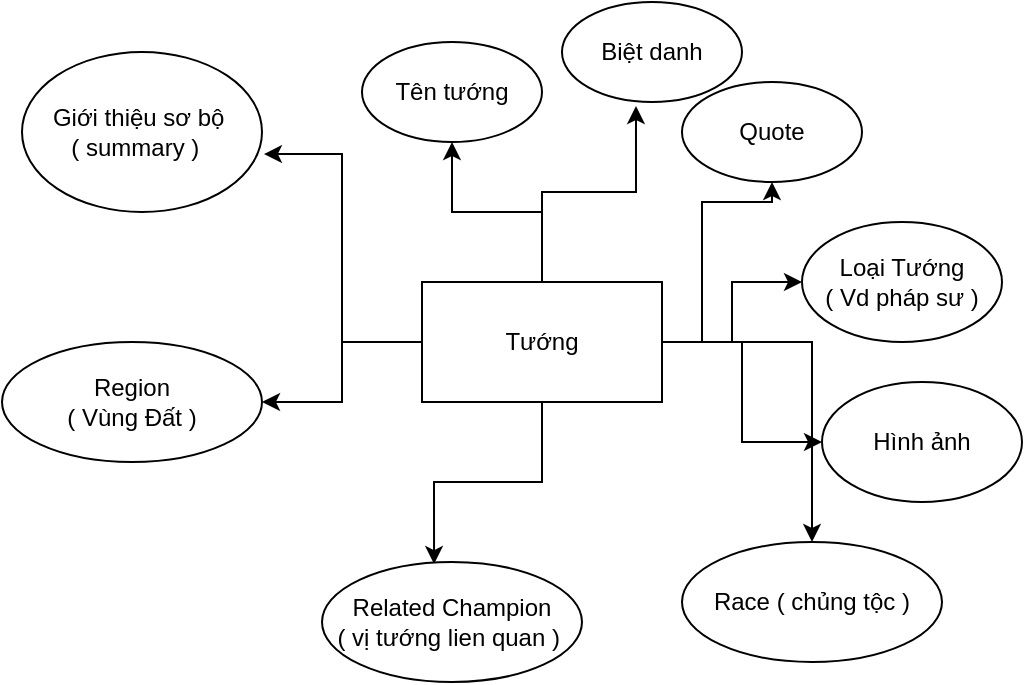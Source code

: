 <mxfile version="21.2.1" type="device">
  <diagram name="Page-1" id="FquhY9eDMRmbLJAEsB-l">
    <mxGraphModel dx="1674" dy="836" grid="1" gridSize="10" guides="1" tooltips="1" connect="1" arrows="1" fold="1" page="1" pageScale="1" pageWidth="850" pageHeight="1100" math="0" shadow="0">
      <root>
        <mxCell id="0" />
        <mxCell id="1" parent="0" />
        <mxCell id="ZkYhk7Rq8dYDpiSWgplg-10" style="edgeStyle=orthogonalEdgeStyle;rounded=0;orthogonalLoop=1;jettySize=auto;html=1;" edge="1" parent="1" source="ZkYhk7Rq8dYDpiSWgplg-1" target="ZkYhk7Rq8dYDpiSWgplg-9">
          <mxGeometry relative="1" as="geometry" />
        </mxCell>
        <mxCell id="ZkYhk7Rq8dYDpiSWgplg-14" style="edgeStyle=orthogonalEdgeStyle;rounded=0;orthogonalLoop=1;jettySize=auto;html=1;entryX=0.411;entryY=1.04;entryDx=0;entryDy=0;entryPerimeter=0;" edge="1" parent="1" source="ZkYhk7Rq8dYDpiSWgplg-1" target="ZkYhk7Rq8dYDpiSWgplg-13">
          <mxGeometry relative="1" as="geometry" />
        </mxCell>
        <mxCell id="ZkYhk7Rq8dYDpiSWgplg-16" style="edgeStyle=orthogonalEdgeStyle;rounded=0;orthogonalLoop=1;jettySize=auto;html=1;" edge="1" parent="1" source="ZkYhk7Rq8dYDpiSWgplg-1" target="ZkYhk7Rq8dYDpiSWgplg-15">
          <mxGeometry relative="1" as="geometry">
            <Array as="points">
              <mxPoint x="680" y="810" />
              <mxPoint x="715" y="810" />
            </Array>
          </mxGeometry>
        </mxCell>
        <mxCell id="ZkYhk7Rq8dYDpiSWgplg-18" style="edgeStyle=orthogonalEdgeStyle;rounded=0;orthogonalLoop=1;jettySize=auto;html=1;entryX=0;entryY=0.5;entryDx=0;entryDy=0;" edge="1" parent="1" source="ZkYhk7Rq8dYDpiSWgplg-1" target="ZkYhk7Rq8dYDpiSWgplg-17">
          <mxGeometry relative="1" as="geometry" />
        </mxCell>
        <mxCell id="ZkYhk7Rq8dYDpiSWgplg-20" style="edgeStyle=orthogonalEdgeStyle;rounded=0;orthogonalLoop=1;jettySize=auto;html=1;entryX=0;entryY=0.5;entryDx=0;entryDy=0;" edge="1" parent="1" source="ZkYhk7Rq8dYDpiSWgplg-1" target="ZkYhk7Rq8dYDpiSWgplg-19">
          <mxGeometry relative="1" as="geometry" />
        </mxCell>
        <mxCell id="ZkYhk7Rq8dYDpiSWgplg-21" style="edgeStyle=orthogonalEdgeStyle;rounded=0;orthogonalLoop=1;jettySize=auto;html=1;" edge="1" parent="1" source="ZkYhk7Rq8dYDpiSWgplg-1" target="ZkYhk7Rq8dYDpiSWgplg-22">
          <mxGeometry relative="1" as="geometry">
            <mxPoint x="620" y="990" as="targetPoint" />
          </mxGeometry>
        </mxCell>
        <mxCell id="ZkYhk7Rq8dYDpiSWgplg-24" style="edgeStyle=orthogonalEdgeStyle;rounded=0;orthogonalLoop=1;jettySize=auto;html=1;entryX=0.431;entryY=0.017;entryDx=0;entryDy=0;entryPerimeter=0;" edge="1" parent="1" source="ZkYhk7Rq8dYDpiSWgplg-1" target="ZkYhk7Rq8dYDpiSWgplg-23">
          <mxGeometry relative="1" as="geometry" />
        </mxCell>
        <mxCell id="ZkYhk7Rq8dYDpiSWgplg-26" value="" style="edgeStyle=orthogonalEdgeStyle;rounded=0;orthogonalLoop=1;jettySize=auto;html=1;entryX=1.008;entryY=0.638;entryDx=0;entryDy=0;entryPerimeter=0;" edge="1" parent="1" source="ZkYhk7Rq8dYDpiSWgplg-1" target="ZkYhk7Rq8dYDpiSWgplg-27">
          <mxGeometry relative="1" as="geometry" />
        </mxCell>
        <mxCell id="ZkYhk7Rq8dYDpiSWgplg-28" style="edgeStyle=orthogonalEdgeStyle;rounded=0;orthogonalLoop=1;jettySize=auto;html=1;entryX=1;entryY=0.5;entryDx=0;entryDy=0;" edge="1" parent="1" source="ZkYhk7Rq8dYDpiSWgplg-1" target="ZkYhk7Rq8dYDpiSWgplg-25">
          <mxGeometry relative="1" as="geometry" />
        </mxCell>
        <mxCell id="ZkYhk7Rq8dYDpiSWgplg-1" value="Tướng" style="rounded=0;whiteSpace=wrap;html=1;" vertex="1" parent="1">
          <mxGeometry x="540" y="850" width="120" height="60" as="geometry" />
        </mxCell>
        <mxCell id="ZkYhk7Rq8dYDpiSWgplg-9" value="Tên tướng" style="ellipse;whiteSpace=wrap;html=1;" vertex="1" parent="1">
          <mxGeometry x="510" y="730" width="90" height="50" as="geometry" />
        </mxCell>
        <mxCell id="ZkYhk7Rq8dYDpiSWgplg-13" value="Biệt danh" style="ellipse;whiteSpace=wrap;html=1;" vertex="1" parent="1">
          <mxGeometry x="610" y="710" width="90" height="50" as="geometry" />
        </mxCell>
        <mxCell id="ZkYhk7Rq8dYDpiSWgplg-15" value="Quote" style="ellipse;whiteSpace=wrap;html=1;" vertex="1" parent="1">
          <mxGeometry x="670" y="750" width="90" height="50" as="geometry" />
        </mxCell>
        <mxCell id="ZkYhk7Rq8dYDpiSWgplg-17" value="Loại Tướng&lt;br&gt;( Vd pháp sư )" style="ellipse;whiteSpace=wrap;html=1;" vertex="1" parent="1">
          <mxGeometry x="730" y="820" width="100" height="60" as="geometry" />
        </mxCell>
        <mxCell id="ZkYhk7Rq8dYDpiSWgplg-19" value="Hình ảnh" style="ellipse;whiteSpace=wrap;html=1;" vertex="1" parent="1">
          <mxGeometry x="740" y="900" width="100" height="60" as="geometry" />
        </mxCell>
        <mxCell id="ZkYhk7Rq8dYDpiSWgplg-22" value="Race ( chủng tộc )" style="ellipse;whiteSpace=wrap;html=1;" vertex="1" parent="1">
          <mxGeometry x="670" y="980" width="130" height="60" as="geometry" />
        </mxCell>
        <mxCell id="ZkYhk7Rq8dYDpiSWgplg-23" value="Related Champion&lt;br&gt;( vị tướng lien quan )&amp;nbsp;" style="ellipse;whiteSpace=wrap;html=1;" vertex="1" parent="1">
          <mxGeometry x="490" y="990" width="130" height="60" as="geometry" />
        </mxCell>
        <mxCell id="ZkYhk7Rq8dYDpiSWgplg-25" value="Region&lt;br&gt;( Vùng Đất )" style="ellipse;whiteSpace=wrap;html=1;" vertex="1" parent="1">
          <mxGeometry x="330" y="880" width="130" height="60" as="geometry" />
        </mxCell>
        <mxCell id="ZkYhk7Rq8dYDpiSWgplg-27" value="Giới thiệu sơ bộ&amp;nbsp;&lt;br&gt;( summary )&amp;nbsp;&amp;nbsp;" style="ellipse;whiteSpace=wrap;html=1;" vertex="1" parent="1">
          <mxGeometry x="340" y="735" width="120" height="80" as="geometry" />
        </mxCell>
      </root>
    </mxGraphModel>
  </diagram>
</mxfile>
